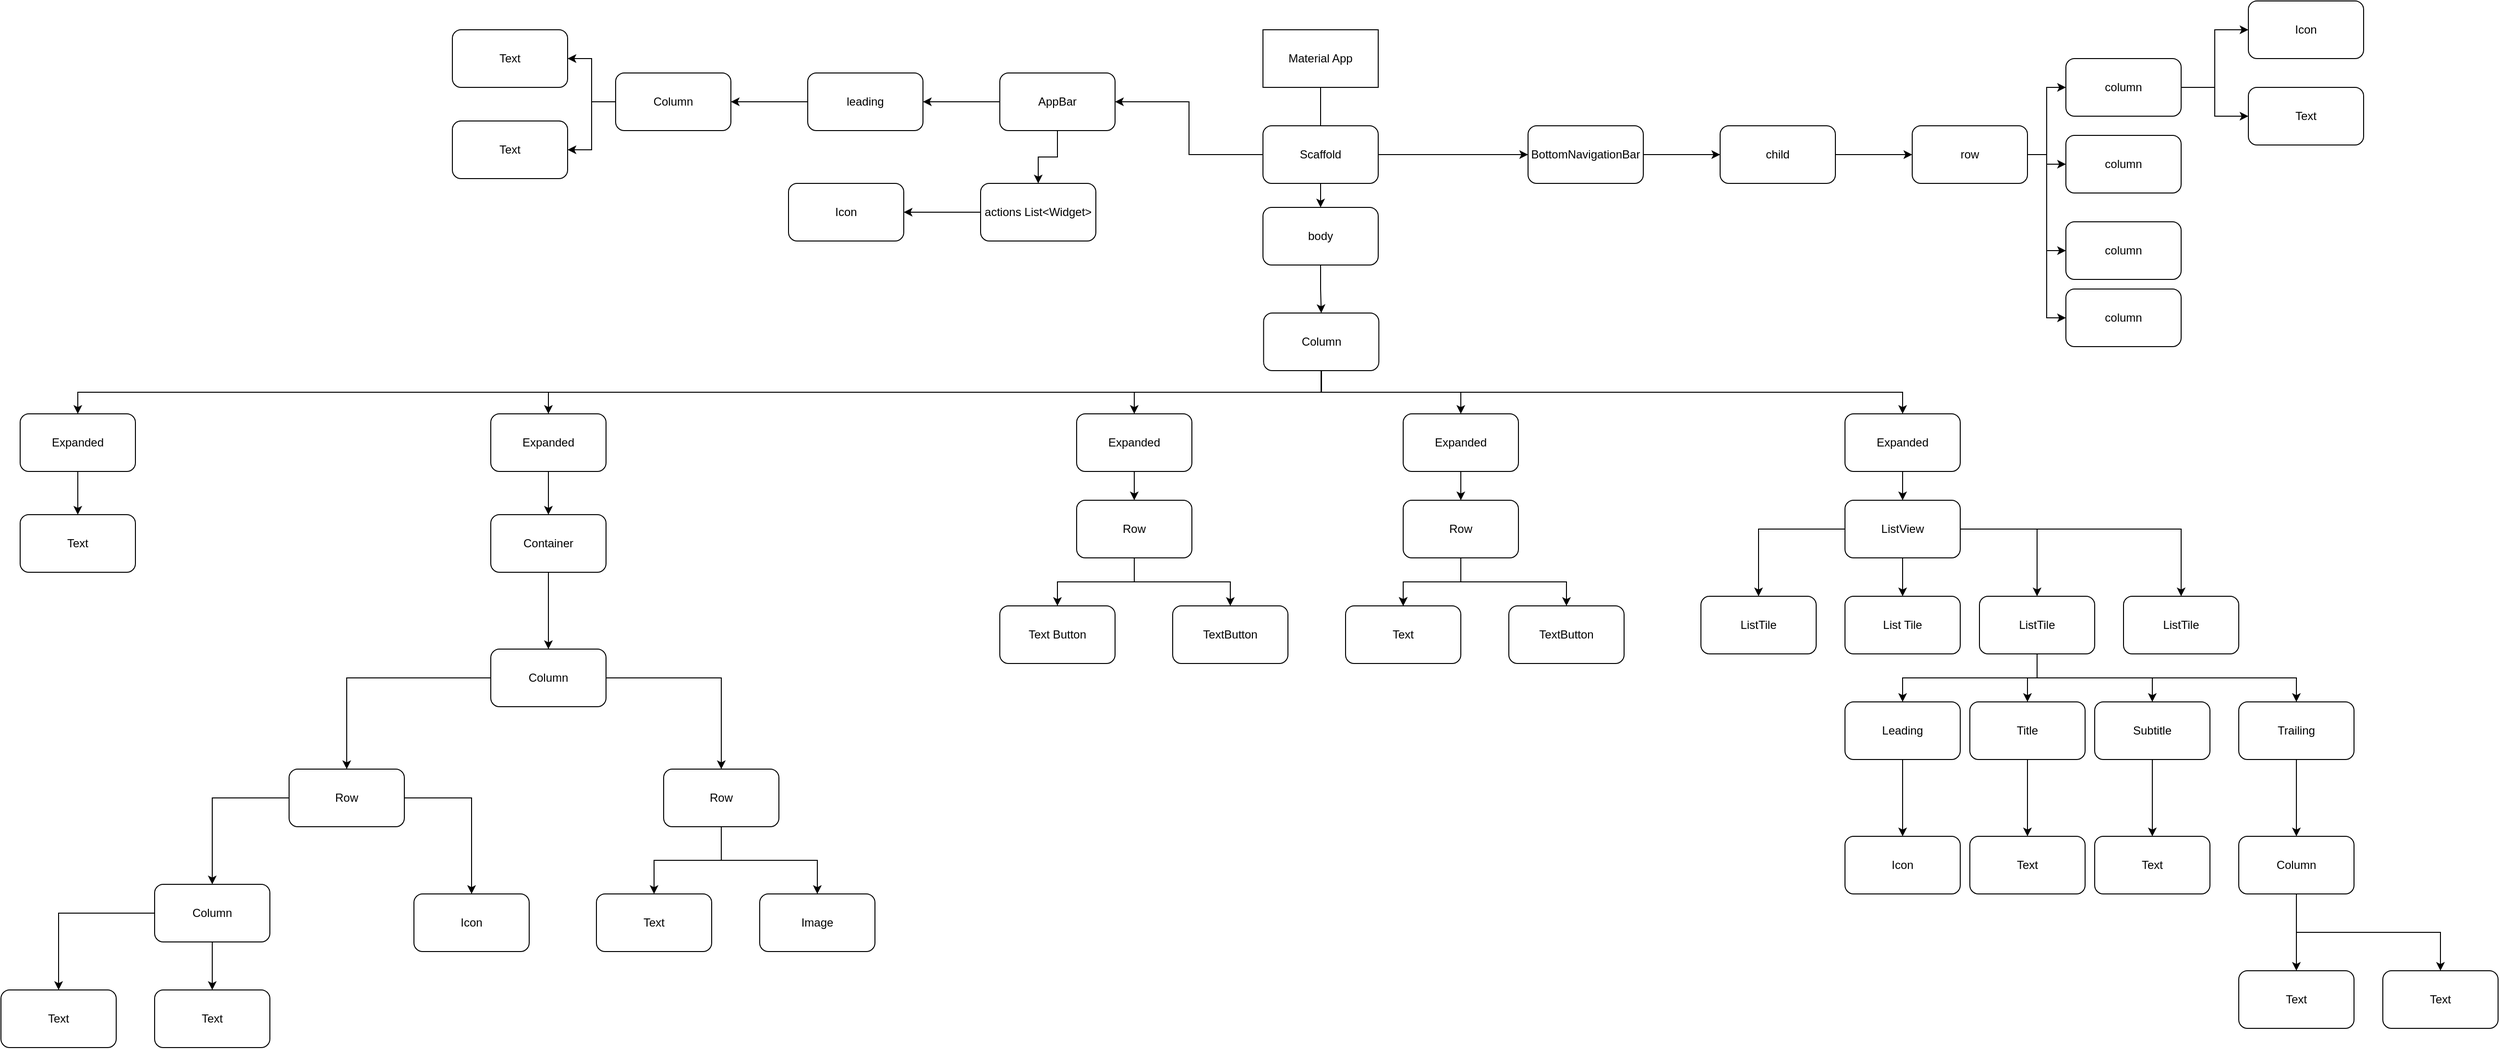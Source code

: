 <mxfile version="14.2.4" type="github">
  <diagram id="XXNjCRcLNOs-_Oih-5JJ" name="Page-1">
    <mxGraphModel dx="3550" dy="2186" grid="1" gridSize="10" guides="1" tooltips="1" connect="1" arrows="1" fold="1" page="1" pageScale="1" pageWidth="1654" pageHeight="1169" math="0" shadow="0">
      <root>
        <mxCell id="0" />
        <mxCell id="1" parent="0" />
        <mxCell id="fsW5h7MfF_Gdu7eXSSQo-9" style="edgeStyle=orthogonalEdgeStyle;rounded=0;orthogonalLoop=1;jettySize=auto;html=1;exitX=0;exitY=0.5;exitDx=0;exitDy=0;entryX=1;entryY=0.5;entryDx=0;entryDy=0;" edge="1" parent="1" source="fsW5h7MfF_Gdu7eXSSQo-3" target="fsW5h7MfF_Gdu7eXSSQo-6">
          <mxGeometry relative="1" as="geometry" />
        </mxCell>
        <mxCell id="fsW5h7MfF_Gdu7eXSSQo-11" style="edgeStyle=orthogonalEdgeStyle;rounded=0;orthogonalLoop=1;jettySize=auto;html=1;exitX=0.5;exitY=1;exitDx=0;exitDy=0;" edge="1" parent="1" source="fsW5h7MfF_Gdu7eXSSQo-3" target="fsW5h7MfF_Gdu7eXSSQo-10">
          <mxGeometry relative="1" as="geometry" />
        </mxCell>
        <mxCell id="fsW5h7MfF_Gdu7eXSSQo-13" style="edgeStyle=orthogonalEdgeStyle;rounded=0;orthogonalLoop=1;jettySize=auto;html=1;exitX=1;exitY=0.5;exitDx=0;exitDy=0;entryX=0;entryY=0.5;entryDx=0;entryDy=0;" edge="1" parent="1" source="fsW5h7MfF_Gdu7eXSSQo-3" target="fsW5h7MfF_Gdu7eXSSQo-14">
          <mxGeometry relative="1" as="geometry">
            <mxPoint x="1130" y="250" as="targetPoint" />
          </mxGeometry>
        </mxCell>
        <mxCell id="fsW5h7MfF_Gdu7eXSSQo-3" value="Scaffold" style="rounded=1;whiteSpace=wrap;html=1;" vertex="1" parent="1">
          <mxGeometry x="854" y="120" width="120" height="60" as="geometry" />
        </mxCell>
        <mxCell id="fsW5h7MfF_Gdu7eXSSQo-4" value="" style="endArrow=none;html=1;exitX=0.5;exitY=0;exitDx=0;exitDy=0;entryX=0.5;entryY=1;entryDx=0;entryDy=0;" edge="1" parent="1" source="fsW5h7MfF_Gdu7eXSSQo-3">
          <mxGeometry width="50" height="50" relative="1" as="geometry">
            <mxPoint x="894" y="70" as="sourcePoint" />
            <mxPoint x="914" y="80" as="targetPoint" />
          </mxGeometry>
        </mxCell>
        <mxCell id="fsW5h7MfF_Gdu7eXSSQo-5" value="Material App" style="rounded=0;whiteSpace=wrap;html=1;" vertex="1" parent="1">
          <mxGeometry x="854" y="20" width="120" height="60" as="geometry" />
        </mxCell>
        <mxCell id="fsW5h7MfF_Gdu7eXSSQo-96" value="" style="edgeStyle=orthogonalEdgeStyle;rounded=0;orthogonalLoop=1;jettySize=auto;html=1;" edge="1" parent="1" source="fsW5h7MfF_Gdu7eXSSQo-6" target="fsW5h7MfF_Gdu7eXSSQo-95">
          <mxGeometry relative="1" as="geometry" />
        </mxCell>
        <mxCell id="fsW5h7MfF_Gdu7eXSSQo-103" style="edgeStyle=orthogonalEdgeStyle;rounded=0;orthogonalLoop=1;jettySize=auto;html=1;exitX=0.5;exitY=1;exitDx=0;exitDy=0;" edge="1" parent="1" source="fsW5h7MfF_Gdu7eXSSQo-6" target="fsW5h7MfF_Gdu7eXSSQo-104">
          <mxGeometry relative="1" as="geometry">
            <mxPoint x="620" y="210" as="targetPoint" />
          </mxGeometry>
        </mxCell>
        <mxCell id="fsW5h7MfF_Gdu7eXSSQo-6" value="AppBar" style="rounded=1;whiteSpace=wrap;html=1;" vertex="1" parent="1">
          <mxGeometry x="580" y="65" width="120" height="60" as="geometry" />
        </mxCell>
        <mxCell id="fsW5h7MfF_Gdu7eXSSQo-15" style="edgeStyle=orthogonalEdgeStyle;rounded=0;orthogonalLoop=1;jettySize=auto;html=1;exitX=0.5;exitY=1;exitDx=0;exitDy=0;" edge="1" parent="1" source="fsW5h7MfF_Gdu7eXSSQo-10" target="fsW5h7MfF_Gdu7eXSSQo-16">
          <mxGeometry relative="1" as="geometry">
            <mxPoint x="914.667" y="345" as="targetPoint" />
          </mxGeometry>
        </mxCell>
        <mxCell id="fsW5h7MfF_Gdu7eXSSQo-10" value="body" style="rounded=1;whiteSpace=wrap;html=1;" vertex="1" parent="1">
          <mxGeometry x="854" y="205" width="120" height="60" as="geometry" />
        </mxCell>
        <mxCell id="fsW5h7MfF_Gdu7eXSSQo-80" value="" style="edgeStyle=orthogonalEdgeStyle;rounded=0;orthogonalLoop=1;jettySize=auto;html=1;" edge="1" parent="1" source="fsW5h7MfF_Gdu7eXSSQo-14" target="fsW5h7MfF_Gdu7eXSSQo-79">
          <mxGeometry relative="1" as="geometry" />
        </mxCell>
        <mxCell id="fsW5h7MfF_Gdu7eXSSQo-14" value="BottomNavigationBar" style="rounded=1;whiteSpace=wrap;html=1;" vertex="1" parent="1">
          <mxGeometry x="1130" y="120" width="120" height="60" as="geometry" />
        </mxCell>
        <mxCell id="fsW5h7MfF_Gdu7eXSSQo-18" value="" style="edgeStyle=orthogonalEdgeStyle;rounded=0;orthogonalLoop=1;jettySize=auto;html=1;exitX=0.5;exitY=1;exitDx=0;exitDy=0;" edge="1" parent="1" source="fsW5h7MfF_Gdu7eXSSQo-16" target="fsW5h7MfF_Gdu7eXSSQo-17">
          <mxGeometry relative="1" as="geometry" />
        </mxCell>
        <mxCell id="fsW5h7MfF_Gdu7eXSSQo-22" value="" style="edgeStyle=orthogonalEdgeStyle;rounded=0;orthogonalLoop=1;jettySize=auto;html=1;exitX=0.5;exitY=1;exitDx=0;exitDy=0;" edge="1" parent="1" source="fsW5h7MfF_Gdu7eXSSQo-16" target="fsW5h7MfF_Gdu7eXSSQo-21">
          <mxGeometry relative="1" as="geometry" />
        </mxCell>
        <mxCell id="fsW5h7MfF_Gdu7eXSSQo-26" value="" style="edgeStyle=orthogonalEdgeStyle;rounded=0;orthogonalLoop=1;jettySize=auto;html=1;exitX=0.5;exitY=1;exitDx=0;exitDy=0;" edge="1" parent="1" source="fsW5h7MfF_Gdu7eXSSQo-16" target="fsW5h7MfF_Gdu7eXSSQo-25">
          <mxGeometry relative="1" as="geometry" />
        </mxCell>
        <mxCell id="fsW5h7MfF_Gdu7eXSSQo-36" value="" style="edgeStyle=orthogonalEdgeStyle;rounded=0;orthogonalLoop=1;jettySize=auto;html=1;exitX=0.5;exitY=1;exitDx=0;exitDy=0;" edge="1" parent="1" source="fsW5h7MfF_Gdu7eXSSQo-16" target="fsW5h7MfF_Gdu7eXSSQo-35">
          <mxGeometry relative="1" as="geometry" />
        </mxCell>
        <mxCell id="fsW5h7MfF_Gdu7eXSSQo-44" style="edgeStyle=orthogonalEdgeStyle;rounded=0;orthogonalLoop=1;jettySize=auto;html=1;exitX=0.5;exitY=1;exitDx=0;exitDy=0;" edge="1" parent="1" source="fsW5h7MfF_Gdu7eXSSQo-16" target="fsW5h7MfF_Gdu7eXSSQo-45">
          <mxGeometry relative="1" as="geometry">
            <mxPoint x="1340" y="420" as="targetPoint" />
          </mxGeometry>
        </mxCell>
        <mxCell id="fsW5h7MfF_Gdu7eXSSQo-16" value="Column" style="rounded=1;whiteSpace=wrap;html=1;" vertex="1" parent="1">
          <mxGeometry x="854.667" y="315" width="120" height="60" as="geometry" />
        </mxCell>
        <mxCell id="fsW5h7MfF_Gdu7eXSSQo-20" value="" style="edgeStyle=orthogonalEdgeStyle;rounded=0;orthogonalLoop=1;jettySize=auto;html=1;exitX=0.5;exitY=1;exitDx=0;exitDy=0;" edge="1" parent="1" source="fsW5h7MfF_Gdu7eXSSQo-17" target="fsW5h7MfF_Gdu7eXSSQo-19">
          <mxGeometry relative="1" as="geometry" />
        </mxCell>
        <mxCell id="fsW5h7MfF_Gdu7eXSSQo-17" value="Expanded" style="whiteSpace=wrap;html=1;rounded=1;" vertex="1" parent="1">
          <mxGeometry x="-440.003" y="420" width="120" height="60" as="geometry" />
        </mxCell>
        <mxCell id="fsW5h7MfF_Gdu7eXSSQo-19" value="Text" style="whiteSpace=wrap;html=1;rounded=1;" vertex="1" parent="1">
          <mxGeometry x="-440.003" y="525" width="120" height="60" as="geometry" />
        </mxCell>
        <mxCell id="fsW5h7MfF_Gdu7eXSSQo-24" value="" style="edgeStyle=orthogonalEdgeStyle;rounded=0;orthogonalLoop=1;jettySize=auto;html=1;" edge="1" parent="1" source="fsW5h7MfF_Gdu7eXSSQo-21" target="fsW5h7MfF_Gdu7eXSSQo-23">
          <mxGeometry relative="1" as="geometry" />
        </mxCell>
        <mxCell id="fsW5h7MfF_Gdu7eXSSQo-21" value="&lt;div&gt;Expanded&lt;/div&gt;" style="rounded=1;whiteSpace=wrap;html=1;" vertex="1" parent="1">
          <mxGeometry x="49.997" y="420" width="120" height="60" as="geometry" />
        </mxCell>
        <mxCell id="fsW5h7MfF_Gdu7eXSSQo-109" value="" style="edgeStyle=orthogonalEdgeStyle;rounded=0;orthogonalLoop=1;jettySize=auto;html=1;" edge="1" parent="1" source="fsW5h7MfF_Gdu7eXSSQo-23" target="fsW5h7MfF_Gdu7eXSSQo-108">
          <mxGeometry relative="1" as="geometry" />
        </mxCell>
        <mxCell id="fsW5h7MfF_Gdu7eXSSQo-23" value="Container" style="rounded=1;whiteSpace=wrap;html=1;" vertex="1" parent="1">
          <mxGeometry x="49.997" y="525" width="120" height="60" as="geometry" />
        </mxCell>
        <mxCell id="fsW5h7MfF_Gdu7eXSSQo-28" value="" style="edgeStyle=orthogonalEdgeStyle;rounded=0;orthogonalLoop=1;jettySize=auto;html=1;exitX=0.5;exitY=1;exitDx=0;exitDy=0;" edge="1" parent="1" source="fsW5h7MfF_Gdu7eXSSQo-25" target="fsW5h7MfF_Gdu7eXSSQo-27">
          <mxGeometry relative="1" as="geometry" />
        </mxCell>
        <mxCell id="fsW5h7MfF_Gdu7eXSSQo-25" value="&lt;div&gt;Expanded&lt;/div&gt;" style="whiteSpace=wrap;html=1;rounded=1;" vertex="1" parent="1">
          <mxGeometry x="659.997" y="420" width="120" height="60" as="geometry" />
        </mxCell>
        <mxCell id="fsW5h7MfF_Gdu7eXSSQo-30" value="" style="edgeStyle=orthogonalEdgeStyle;rounded=0;orthogonalLoop=1;jettySize=auto;html=1;" edge="1" parent="1" source="fsW5h7MfF_Gdu7eXSSQo-27" target="fsW5h7MfF_Gdu7eXSSQo-29">
          <mxGeometry relative="1" as="geometry" />
        </mxCell>
        <mxCell id="fsW5h7MfF_Gdu7eXSSQo-32" value="" style="edgeStyle=orthogonalEdgeStyle;rounded=0;orthogonalLoop=1;jettySize=auto;html=1;" edge="1" parent="1" source="fsW5h7MfF_Gdu7eXSSQo-27" target="fsW5h7MfF_Gdu7eXSSQo-31">
          <mxGeometry relative="1" as="geometry" />
        </mxCell>
        <mxCell id="fsW5h7MfF_Gdu7eXSSQo-27" value="Row" style="whiteSpace=wrap;html=1;rounded=1;" vertex="1" parent="1">
          <mxGeometry x="659.997" y="510" width="120" height="60" as="geometry" />
        </mxCell>
        <mxCell id="fsW5h7MfF_Gdu7eXSSQo-29" value="Text Button" style="whiteSpace=wrap;html=1;rounded=1;" vertex="1" parent="1">
          <mxGeometry x="579.997" y="620" width="120" height="60" as="geometry" />
        </mxCell>
        <mxCell id="fsW5h7MfF_Gdu7eXSSQo-31" value="TextButton" style="whiteSpace=wrap;html=1;rounded=1;" vertex="1" parent="1">
          <mxGeometry x="759.997" y="620" width="120" height="60" as="geometry" />
        </mxCell>
        <mxCell id="fsW5h7MfF_Gdu7eXSSQo-38" value="" style="edgeStyle=orthogonalEdgeStyle;rounded=0;orthogonalLoop=1;jettySize=auto;html=1;" edge="1" parent="1" source="fsW5h7MfF_Gdu7eXSSQo-35" target="fsW5h7MfF_Gdu7eXSSQo-37">
          <mxGeometry relative="1" as="geometry" />
        </mxCell>
        <mxCell id="fsW5h7MfF_Gdu7eXSSQo-35" value="Expanded" style="whiteSpace=wrap;html=1;rounded=1;" vertex="1" parent="1">
          <mxGeometry x="999.997" y="420" width="120" height="60" as="geometry" />
        </mxCell>
        <mxCell id="fsW5h7MfF_Gdu7eXSSQo-40" value="" style="edgeStyle=orthogonalEdgeStyle;rounded=0;orthogonalLoop=1;jettySize=auto;html=1;" edge="1" parent="1" source="fsW5h7MfF_Gdu7eXSSQo-37" target="fsW5h7MfF_Gdu7eXSSQo-39">
          <mxGeometry relative="1" as="geometry" />
        </mxCell>
        <mxCell id="fsW5h7MfF_Gdu7eXSSQo-41" value="" style="edgeStyle=orthogonalEdgeStyle;rounded=0;orthogonalLoop=1;jettySize=auto;html=1;" edge="1" parent="1" source="fsW5h7MfF_Gdu7eXSSQo-37" target="fsW5h7MfF_Gdu7eXSSQo-39">
          <mxGeometry relative="1" as="geometry" />
        </mxCell>
        <mxCell id="fsW5h7MfF_Gdu7eXSSQo-43" style="edgeStyle=orthogonalEdgeStyle;rounded=0;orthogonalLoop=1;jettySize=auto;html=1;exitX=0.5;exitY=1;exitDx=0;exitDy=0;entryX=0.5;entryY=0;entryDx=0;entryDy=0;" edge="1" parent="1" source="fsW5h7MfF_Gdu7eXSSQo-37" target="fsW5h7MfF_Gdu7eXSSQo-42">
          <mxGeometry relative="1" as="geometry" />
        </mxCell>
        <mxCell id="fsW5h7MfF_Gdu7eXSSQo-37" value="&lt;div&gt;Row&lt;/div&gt;" style="whiteSpace=wrap;html=1;rounded=1;" vertex="1" parent="1">
          <mxGeometry x="999.997" y="510" width="120" height="60" as="geometry" />
        </mxCell>
        <mxCell id="fsW5h7MfF_Gdu7eXSSQo-39" value="Text" style="whiteSpace=wrap;html=1;rounded=1;" vertex="1" parent="1">
          <mxGeometry x="939.997" y="620" width="120" height="60" as="geometry" />
        </mxCell>
        <mxCell id="fsW5h7MfF_Gdu7eXSSQo-42" value="TextButton" style="whiteSpace=wrap;html=1;rounded=1;" vertex="1" parent="1">
          <mxGeometry x="1109.997" y="620" width="120" height="60" as="geometry" />
        </mxCell>
        <mxCell id="fsW5h7MfF_Gdu7eXSSQo-47" value="" style="edgeStyle=orthogonalEdgeStyle;rounded=0;orthogonalLoop=1;jettySize=auto;html=1;" edge="1" parent="1" source="fsW5h7MfF_Gdu7eXSSQo-45" target="fsW5h7MfF_Gdu7eXSSQo-46">
          <mxGeometry relative="1" as="geometry" />
        </mxCell>
        <mxCell id="fsW5h7MfF_Gdu7eXSSQo-45" value="&lt;div&gt;Expanded&lt;/div&gt;" style="rounded=1;whiteSpace=wrap;html=1;" vertex="1" parent="1">
          <mxGeometry x="1460" y="420" width="120" height="60" as="geometry" />
        </mxCell>
        <mxCell id="fsW5h7MfF_Gdu7eXSSQo-49" value="" style="edgeStyle=orthogonalEdgeStyle;rounded=0;orthogonalLoop=1;jettySize=auto;html=1;" edge="1" parent="1" source="fsW5h7MfF_Gdu7eXSSQo-46" target="fsW5h7MfF_Gdu7eXSSQo-48">
          <mxGeometry relative="1" as="geometry" />
        </mxCell>
        <mxCell id="fsW5h7MfF_Gdu7eXSSQo-51" value="" style="edgeStyle=orthogonalEdgeStyle;rounded=0;orthogonalLoop=1;jettySize=auto;html=1;" edge="1" parent="1" source="fsW5h7MfF_Gdu7eXSSQo-46" target="fsW5h7MfF_Gdu7eXSSQo-50">
          <mxGeometry relative="1" as="geometry" />
        </mxCell>
        <mxCell id="fsW5h7MfF_Gdu7eXSSQo-53" value="" style="edgeStyle=orthogonalEdgeStyle;rounded=0;orthogonalLoop=1;jettySize=auto;html=1;" edge="1" parent="1" source="fsW5h7MfF_Gdu7eXSSQo-46" target="fsW5h7MfF_Gdu7eXSSQo-52">
          <mxGeometry relative="1" as="geometry" />
        </mxCell>
        <mxCell id="fsW5h7MfF_Gdu7eXSSQo-55" style="edgeStyle=orthogonalEdgeStyle;rounded=0;orthogonalLoop=1;jettySize=auto;html=1;exitX=1;exitY=0.5;exitDx=0;exitDy=0;entryX=0.5;entryY=0;entryDx=0;entryDy=0;" edge="1" parent="1" source="fsW5h7MfF_Gdu7eXSSQo-46" target="fsW5h7MfF_Gdu7eXSSQo-54">
          <mxGeometry relative="1" as="geometry" />
        </mxCell>
        <mxCell id="fsW5h7MfF_Gdu7eXSSQo-46" value="ListView" style="whiteSpace=wrap;html=1;rounded=1;" vertex="1" parent="1">
          <mxGeometry x="1460" y="510" width="120" height="60" as="geometry" />
        </mxCell>
        <mxCell id="fsW5h7MfF_Gdu7eXSSQo-48" value="ListTile" style="whiteSpace=wrap;html=1;rounded=1;" vertex="1" parent="1">
          <mxGeometry x="1310" y="610" width="120" height="60" as="geometry" />
        </mxCell>
        <mxCell id="fsW5h7MfF_Gdu7eXSSQo-50" value="List Tile" style="whiteSpace=wrap;html=1;rounded=1;" vertex="1" parent="1">
          <mxGeometry x="1460" y="610" width="120" height="60" as="geometry" />
        </mxCell>
        <mxCell id="fsW5h7MfF_Gdu7eXSSQo-59" value="" style="edgeStyle=orthogonalEdgeStyle;rounded=0;orthogonalLoop=1;jettySize=auto;html=1;exitX=0.5;exitY=1;exitDx=0;exitDy=0;" edge="1" parent="1" source="fsW5h7MfF_Gdu7eXSSQo-52" target="fsW5h7MfF_Gdu7eXSSQo-58">
          <mxGeometry relative="1" as="geometry" />
        </mxCell>
        <mxCell id="fsW5h7MfF_Gdu7eXSSQo-61" value="" style="edgeStyle=orthogonalEdgeStyle;rounded=0;orthogonalLoop=1;jettySize=auto;html=1;" edge="1" parent="1" source="fsW5h7MfF_Gdu7eXSSQo-52" target="fsW5h7MfF_Gdu7eXSSQo-60">
          <mxGeometry relative="1" as="geometry" />
        </mxCell>
        <mxCell id="fsW5h7MfF_Gdu7eXSSQo-63" style="edgeStyle=orthogonalEdgeStyle;rounded=0;orthogonalLoop=1;jettySize=auto;html=1;exitX=0.5;exitY=1;exitDx=0;exitDy=0;entryX=0.5;entryY=0;entryDx=0;entryDy=0;" edge="1" parent="1" source="fsW5h7MfF_Gdu7eXSSQo-52" target="fsW5h7MfF_Gdu7eXSSQo-62">
          <mxGeometry relative="1" as="geometry" />
        </mxCell>
        <mxCell id="fsW5h7MfF_Gdu7eXSSQo-64" style="edgeStyle=orthogonalEdgeStyle;rounded=0;orthogonalLoop=1;jettySize=auto;html=1;exitX=0.5;exitY=1;exitDx=0;exitDy=0;" edge="1" parent="1" source="fsW5h7MfF_Gdu7eXSSQo-52" target="fsW5h7MfF_Gdu7eXSSQo-65">
          <mxGeometry relative="1" as="geometry">
            <mxPoint x="1920" y="730" as="targetPoint" />
          </mxGeometry>
        </mxCell>
        <mxCell id="fsW5h7MfF_Gdu7eXSSQo-52" value="ListTile" style="whiteSpace=wrap;html=1;rounded=1;" vertex="1" parent="1">
          <mxGeometry x="1600" y="610" width="120" height="60" as="geometry" />
        </mxCell>
        <mxCell id="fsW5h7MfF_Gdu7eXSSQo-54" value="ListTile" style="whiteSpace=wrap;html=1;rounded=1;" vertex="1" parent="1">
          <mxGeometry x="1750" y="610" width="120" height="60" as="geometry" />
        </mxCell>
        <mxCell id="fsW5h7MfF_Gdu7eXSSQo-77" value="" style="edgeStyle=orthogonalEdgeStyle;rounded=0;orthogonalLoop=1;jettySize=auto;html=1;" edge="1" parent="1" source="fsW5h7MfF_Gdu7eXSSQo-58" target="fsW5h7MfF_Gdu7eXSSQo-76">
          <mxGeometry relative="1" as="geometry" />
        </mxCell>
        <mxCell id="fsW5h7MfF_Gdu7eXSSQo-58" value="Leading" style="whiteSpace=wrap;html=1;rounded=1;" vertex="1" parent="1">
          <mxGeometry x="1460" y="720" width="120" height="60" as="geometry" />
        </mxCell>
        <mxCell id="fsW5h7MfF_Gdu7eXSSQo-75" value="" style="edgeStyle=orthogonalEdgeStyle;rounded=0;orthogonalLoop=1;jettySize=auto;html=1;" edge="1" parent="1" source="fsW5h7MfF_Gdu7eXSSQo-60" target="fsW5h7MfF_Gdu7eXSSQo-74">
          <mxGeometry relative="1" as="geometry" />
        </mxCell>
        <mxCell id="fsW5h7MfF_Gdu7eXSSQo-60" value="Title" style="whiteSpace=wrap;html=1;rounded=1;" vertex="1" parent="1">
          <mxGeometry x="1590" y="720" width="120" height="60" as="geometry" />
        </mxCell>
        <mxCell id="fsW5h7MfF_Gdu7eXSSQo-73" value="" style="edgeStyle=orthogonalEdgeStyle;rounded=0;orthogonalLoop=1;jettySize=auto;html=1;" edge="1" parent="1" source="fsW5h7MfF_Gdu7eXSSQo-62" target="fsW5h7MfF_Gdu7eXSSQo-72">
          <mxGeometry relative="1" as="geometry" />
        </mxCell>
        <mxCell id="fsW5h7MfF_Gdu7eXSSQo-62" value="Subtitle" style="whiteSpace=wrap;html=1;rounded=1;" vertex="1" parent="1">
          <mxGeometry x="1720" y="720" width="120" height="60" as="geometry" />
        </mxCell>
        <mxCell id="fsW5h7MfF_Gdu7eXSSQo-67" value="" style="edgeStyle=orthogonalEdgeStyle;rounded=0;orthogonalLoop=1;jettySize=auto;html=1;" edge="1" parent="1" source="fsW5h7MfF_Gdu7eXSSQo-65" target="fsW5h7MfF_Gdu7eXSSQo-66">
          <mxGeometry relative="1" as="geometry" />
        </mxCell>
        <mxCell id="fsW5h7MfF_Gdu7eXSSQo-65" value="Trailing" style="rounded=1;whiteSpace=wrap;html=1;" vertex="1" parent="1">
          <mxGeometry x="1870" y="720" width="120" height="60" as="geometry" />
        </mxCell>
        <mxCell id="fsW5h7MfF_Gdu7eXSSQo-69" value="" style="edgeStyle=orthogonalEdgeStyle;rounded=0;orthogonalLoop=1;jettySize=auto;html=1;" edge="1" parent="1" source="fsW5h7MfF_Gdu7eXSSQo-66" target="fsW5h7MfF_Gdu7eXSSQo-68">
          <mxGeometry relative="1" as="geometry" />
        </mxCell>
        <mxCell id="fsW5h7MfF_Gdu7eXSSQo-71" style="edgeStyle=orthogonalEdgeStyle;rounded=0;orthogonalLoop=1;jettySize=auto;html=1;exitX=0.5;exitY=1;exitDx=0;exitDy=0;entryX=0.5;entryY=0;entryDx=0;entryDy=0;" edge="1" parent="1" source="fsW5h7MfF_Gdu7eXSSQo-66" target="fsW5h7MfF_Gdu7eXSSQo-70">
          <mxGeometry relative="1" as="geometry" />
        </mxCell>
        <mxCell id="fsW5h7MfF_Gdu7eXSSQo-66" value="Column" style="whiteSpace=wrap;html=1;rounded=1;" vertex="1" parent="1">
          <mxGeometry x="1870" y="860" width="120" height="60" as="geometry" />
        </mxCell>
        <mxCell id="fsW5h7MfF_Gdu7eXSSQo-68" value="Text" style="whiteSpace=wrap;html=1;rounded=1;" vertex="1" parent="1">
          <mxGeometry x="1870" y="1000" width="120" height="60" as="geometry" />
        </mxCell>
        <mxCell id="fsW5h7MfF_Gdu7eXSSQo-70" value="Text" style="whiteSpace=wrap;html=1;rounded=1;" vertex="1" parent="1">
          <mxGeometry x="2020" y="1000" width="120" height="60" as="geometry" />
        </mxCell>
        <mxCell id="fsW5h7MfF_Gdu7eXSSQo-72" value="Text" style="whiteSpace=wrap;html=1;rounded=1;" vertex="1" parent="1">
          <mxGeometry x="1720" y="860" width="120" height="60" as="geometry" />
        </mxCell>
        <mxCell id="fsW5h7MfF_Gdu7eXSSQo-74" value="Text" style="whiteSpace=wrap;html=1;rounded=1;" vertex="1" parent="1">
          <mxGeometry x="1590" y="860" width="120" height="60" as="geometry" />
        </mxCell>
        <mxCell id="fsW5h7MfF_Gdu7eXSSQo-76" value="Icon" style="whiteSpace=wrap;html=1;rounded=1;" vertex="1" parent="1">
          <mxGeometry x="1460" y="860" width="120" height="60" as="geometry" />
        </mxCell>
        <mxCell id="fsW5h7MfF_Gdu7eXSSQo-82" value="" style="edgeStyle=orthogonalEdgeStyle;rounded=0;orthogonalLoop=1;jettySize=auto;html=1;" edge="1" parent="1" source="fsW5h7MfF_Gdu7eXSSQo-79" target="fsW5h7MfF_Gdu7eXSSQo-81">
          <mxGeometry relative="1" as="geometry" />
        </mxCell>
        <mxCell id="fsW5h7MfF_Gdu7eXSSQo-79" value="child" style="whiteSpace=wrap;html=1;rounded=1;" vertex="1" parent="1">
          <mxGeometry x="1330" y="120" width="120" height="60" as="geometry" />
        </mxCell>
        <mxCell id="fsW5h7MfF_Gdu7eXSSQo-84" value="" style="edgeStyle=orthogonalEdgeStyle;rounded=0;orthogonalLoop=1;jettySize=auto;html=1;entryX=0;entryY=0.5;entryDx=0;entryDy=0;" edge="1" parent="1" source="fsW5h7MfF_Gdu7eXSSQo-81" target="fsW5h7MfF_Gdu7eXSSQo-83">
          <mxGeometry relative="1" as="geometry" />
        </mxCell>
        <mxCell id="fsW5h7MfF_Gdu7eXSSQo-86" style="edgeStyle=orthogonalEdgeStyle;rounded=0;orthogonalLoop=1;jettySize=auto;html=1;exitX=1;exitY=0.5;exitDx=0;exitDy=0;entryX=0;entryY=0.5;entryDx=0;entryDy=0;" edge="1" parent="1" source="fsW5h7MfF_Gdu7eXSSQo-81" target="fsW5h7MfF_Gdu7eXSSQo-85">
          <mxGeometry relative="1" as="geometry" />
        </mxCell>
        <mxCell id="fsW5h7MfF_Gdu7eXSSQo-88" style="edgeStyle=orthogonalEdgeStyle;rounded=0;orthogonalLoop=1;jettySize=auto;html=1;exitX=1;exitY=0.5;exitDx=0;exitDy=0;entryX=0;entryY=0.5;entryDx=0;entryDy=0;" edge="1" parent="1" source="fsW5h7MfF_Gdu7eXSSQo-81" target="fsW5h7MfF_Gdu7eXSSQo-87">
          <mxGeometry relative="1" as="geometry" />
        </mxCell>
        <mxCell id="fsW5h7MfF_Gdu7eXSSQo-90" style="edgeStyle=orthogonalEdgeStyle;rounded=0;orthogonalLoop=1;jettySize=auto;html=1;exitX=1;exitY=0.5;exitDx=0;exitDy=0;entryX=0;entryY=0.5;entryDx=0;entryDy=0;" edge="1" parent="1" source="fsW5h7MfF_Gdu7eXSSQo-81" target="fsW5h7MfF_Gdu7eXSSQo-89">
          <mxGeometry relative="1" as="geometry" />
        </mxCell>
        <mxCell id="fsW5h7MfF_Gdu7eXSSQo-81" value="row" style="whiteSpace=wrap;html=1;rounded=1;" vertex="1" parent="1">
          <mxGeometry x="1530" y="120" width="120" height="60" as="geometry" />
        </mxCell>
        <mxCell id="fsW5h7MfF_Gdu7eXSSQo-92" value="" style="edgeStyle=orthogonalEdgeStyle;rounded=0;orthogonalLoop=1;jettySize=auto;html=1;entryX=0;entryY=0.5;entryDx=0;entryDy=0;" edge="1" parent="1" source="fsW5h7MfF_Gdu7eXSSQo-83" target="fsW5h7MfF_Gdu7eXSSQo-91">
          <mxGeometry relative="1" as="geometry" />
        </mxCell>
        <mxCell id="fsW5h7MfF_Gdu7eXSSQo-94" style="edgeStyle=orthogonalEdgeStyle;rounded=0;orthogonalLoop=1;jettySize=auto;html=1;exitX=1;exitY=0.5;exitDx=0;exitDy=0;entryX=0;entryY=0.5;entryDx=0;entryDy=0;" edge="1" parent="1" source="fsW5h7MfF_Gdu7eXSSQo-83" target="fsW5h7MfF_Gdu7eXSSQo-93">
          <mxGeometry relative="1" as="geometry" />
        </mxCell>
        <mxCell id="fsW5h7MfF_Gdu7eXSSQo-83" value="column" style="whiteSpace=wrap;html=1;rounded=1;" vertex="1" parent="1">
          <mxGeometry x="1690" y="50" width="120" height="60" as="geometry" />
        </mxCell>
        <mxCell id="fsW5h7MfF_Gdu7eXSSQo-85" value="column" style="whiteSpace=wrap;html=1;rounded=1;" vertex="1" parent="1">
          <mxGeometry x="1690" y="130" width="120" height="60" as="geometry" />
        </mxCell>
        <mxCell id="fsW5h7MfF_Gdu7eXSSQo-87" value="column" style="whiteSpace=wrap;html=1;rounded=1;" vertex="1" parent="1">
          <mxGeometry x="1690" y="220" width="120" height="60" as="geometry" />
        </mxCell>
        <mxCell id="fsW5h7MfF_Gdu7eXSSQo-89" value="column" style="whiteSpace=wrap;html=1;rounded=1;" vertex="1" parent="1">
          <mxGeometry x="1690" y="290" width="120" height="60" as="geometry" />
        </mxCell>
        <mxCell id="fsW5h7MfF_Gdu7eXSSQo-91" value="Icon" style="whiteSpace=wrap;html=1;rounded=1;" vertex="1" parent="1">
          <mxGeometry x="1880" y="-10" width="120" height="60" as="geometry" />
        </mxCell>
        <mxCell id="fsW5h7MfF_Gdu7eXSSQo-93" value="Text" style="whiteSpace=wrap;html=1;rounded=1;" vertex="1" parent="1">
          <mxGeometry x="1880" y="80" width="120" height="60" as="geometry" />
        </mxCell>
        <mxCell id="fsW5h7MfF_Gdu7eXSSQo-98" value="" style="edgeStyle=orthogonalEdgeStyle;rounded=0;orthogonalLoop=1;jettySize=auto;html=1;" edge="1" parent="1" source="fsW5h7MfF_Gdu7eXSSQo-95" target="fsW5h7MfF_Gdu7eXSSQo-97">
          <mxGeometry relative="1" as="geometry" />
        </mxCell>
        <mxCell id="fsW5h7MfF_Gdu7eXSSQo-95" value="leading" style="whiteSpace=wrap;html=1;rounded=1;" vertex="1" parent="1">
          <mxGeometry x="380" y="65" width="120" height="60" as="geometry" />
        </mxCell>
        <mxCell id="fsW5h7MfF_Gdu7eXSSQo-100" value="" style="edgeStyle=orthogonalEdgeStyle;rounded=0;orthogonalLoop=1;jettySize=auto;html=1;" edge="1" parent="1" source="fsW5h7MfF_Gdu7eXSSQo-97" target="fsW5h7MfF_Gdu7eXSSQo-99">
          <mxGeometry relative="1" as="geometry" />
        </mxCell>
        <mxCell id="fsW5h7MfF_Gdu7eXSSQo-102" value="" style="edgeStyle=orthogonalEdgeStyle;rounded=0;orthogonalLoop=1;jettySize=auto;html=1;" edge="1" parent="1" source="fsW5h7MfF_Gdu7eXSSQo-97" target="fsW5h7MfF_Gdu7eXSSQo-101">
          <mxGeometry relative="1" as="geometry" />
        </mxCell>
        <mxCell id="fsW5h7MfF_Gdu7eXSSQo-97" value="Column" style="whiteSpace=wrap;html=1;rounded=1;" vertex="1" parent="1">
          <mxGeometry x="180" y="65" width="120" height="60" as="geometry" />
        </mxCell>
        <mxCell id="fsW5h7MfF_Gdu7eXSSQo-99" value="Text" style="whiteSpace=wrap;html=1;rounded=1;" vertex="1" parent="1">
          <mxGeometry x="10" y="20" width="120" height="60" as="geometry" />
        </mxCell>
        <mxCell id="fsW5h7MfF_Gdu7eXSSQo-101" value="Text" style="whiteSpace=wrap;html=1;rounded=1;" vertex="1" parent="1">
          <mxGeometry x="10" y="115" width="120" height="60" as="geometry" />
        </mxCell>
        <mxCell id="fsW5h7MfF_Gdu7eXSSQo-106" value="" style="edgeStyle=orthogonalEdgeStyle;rounded=0;orthogonalLoop=1;jettySize=auto;html=1;" edge="1" parent="1" source="fsW5h7MfF_Gdu7eXSSQo-104" target="fsW5h7MfF_Gdu7eXSSQo-105">
          <mxGeometry relative="1" as="geometry" />
        </mxCell>
        <mxCell id="fsW5h7MfF_Gdu7eXSSQo-104" value="actions List&amp;lt;Widget&amp;gt;" style="rounded=1;whiteSpace=wrap;html=1;" vertex="1" parent="1">
          <mxGeometry x="560" y="180" width="120" height="60" as="geometry" />
        </mxCell>
        <mxCell id="fsW5h7MfF_Gdu7eXSSQo-105" value="Icon" style="whiteSpace=wrap;html=1;rounded=1;" vertex="1" parent="1">
          <mxGeometry x="360" y="180" width="120" height="60" as="geometry" />
        </mxCell>
        <mxCell id="fsW5h7MfF_Gdu7eXSSQo-111" value="" style="edgeStyle=orthogonalEdgeStyle;rounded=0;orthogonalLoop=1;jettySize=auto;html=1;" edge="1" parent="1" source="fsW5h7MfF_Gdu7eXSSQo-108" target="fsW5h7MfF_Gdu7eXSSQo-110">
          <mxGeometry relative="1" as="geometry" />
        </mxCell>
        <mxCell id="fsW5h7MfF_Gdu7eXSSQo-113" value="" style="edgeStyle=orthogonalEdgeStyle;rounded=0;orthogonalLoop=1;jettySize=auto;html=1;" edge="1" parent="1" source="fsW5h7MfF_Gdu7eXSSQo-108" target="fsW5h7MfF_Gdu7eXSSQo-112">
          <mxGeometry relative="1" as="geometry" />
        </mxCell>
        <mxCell id="fsW5h7MfF_Gdu7eXSSQo-108" value="Column" style="whiteSpace=wrap;html=1;rounded=1;" vertex="1" parent="1">
          <mxGeometry x="49.997" y="665" width="120" height="60" as="geometry" />
        </mxCell>
        <mxCell id="fsW5h7MfF_Gdu7eXSSQo-115" value="" style="edgeStyle=orthogonalEdgeStyle;rounded=0;orthogonalLoop=1;jettySize=auto;html=1;" edge="1" parent="1" source="fsW5h7MfF_Gdu7eXSSQo-110" target="fsW5h7MfF_Gdu7eXSSQo-114">
          <mxGeometry relative="1" as="geometry" />
        </mxCell>
        <mxCell id="fsW5h7MfF_Gdu7eXSSQo-117" value="" style="edgeStyle=orthogonalEdgeStyle;rounded=0;orthogonalLoop=1;jettySize=auto;html=1;" edge="1" parent="1" source="fsW5h7MfF_Gdu7eXSSQo-110" target="fsW5h7MfF_Gdu7eXSSQo-116">
          <mxGeometry relative="1" as="geometry" />
        </mxCell>
        <mxCell id="fsW5h7MfF_Gdu7eXSSQo-110" value="Row" style="whiteSpace=wrap;html=1;rounded=1;" vertex="1" parent="1">
          <mxGeometry x="-160.003" y="790" width="120" height="60" as="geometry" />
        </mxCell>
        <mxCell id="fsW5h7MfF_Gdu7eXSSQo-123" value="" style="edgeStyle=orthogonalEdgeStyle;rounded=0;orthogonalLoop=1;jettySize=auto;html=1;" edge="1" parent="1" source="fsW5h7MfF_Gdu7eXSSQo-112" target="fsW5h7MfF_Gdu7eXSSQo-122">
          <mxGeometry relative="1" as="geometry" />
        </mxCell>
        <mxCell id="fsW5h7MfF_Gdu7eXSSQo-125" style="edgeStyle=orthogonalEdgeStyle;rounded=0;orthogonalLoop=1;jettySize=auto;html=1;exitX=0.5;exitY=1;exitDx=0;exitDy=0;entryX=0.5;entryY=0;entryDx=0;entryDy=0;" edge="1" parent="1" source="fsW5h7MfF_Gdu7eXSSQo-112" target="fsW5h7MfF_Gdu7eXSSQo-124">
          <mxGeometry relative="1" as="geometry" />
        </mxCell>
        <mxCell id="fsW5h7MfF_Gdu7eXSSQo-112" value="Row" style="whiteSpace=wrap;html=1;rounded=1;" vertex="1" parent="1">
          <mxGeometry x="229.997" y="790" width="120" height="60" as="geometry" />
        </mxCell>
        <mxCell id="fsW5h7MfF_Gdu7eXSSQo-119" value="" style="edgeStyle=orthogonalEdgeStyle;rounded=0;orthogonalLoop=1;jettySize=auto;html=1;" edge="1" parent="1" source="fsW5h7MfF_Gdu7eXSSQo-114" target="fsW5h7MfF_Gdu7eXSSQo-118">
          <mxGeometry relative="1" as="geometry" />
        </mxCell>
        <mxCell id="fsW5h7MfF_Gdu7eXSSQo-121" value="" style="edgeStyle=orthogonalEdgeStyle;rounded=0;orthogonalLoop=1;jettySize=auto;html=1;" edge="1" parent="1" source="fsW5h7MfF_Gdu7eXSSQo-114" target="fsW5h7MfF_Gdu7eXSSQo-120">
          <mxGeometry relative="1" as="geometry" />
        </mxCell>
        <mxCell id="fsW5h7MfF_Gdu7eXSSQo-114" value="Column" style="whiteSpace=wrap;html=1;rounded=1;" vertex="1" parent="1">
          <mxGeometry x="-300.003" y="910" width="120" height="60" as="geometry" />
        </mxCell>
        <mxCell id="fsW5h7MfF_Gdu7eXSSQo-116" value="Icon" style="whiteSpace=wrap;html=1;rounded=1;" vertex="1" parent="1">
          <mxGeometry x="-30.003" y="920" width="120" height="60" as="geometry" />
        </mxCell>
        <mxCell id="fsW5h7MfF_Gdu7eXSSQo-118" value="Text" style="whiteSpace=wrap;html=1;rounded=1;" vertex="1" parent="1">
          <mxGeometry x="-460.003" y="1020" width="120" height="60" as="geometry" />
        </mxCell>
        <mxCell id="fsW5h7MfF_Gdu7eXSSQo-120" value="Text" style="whiteSpace=wrap;html=1;rounded=1;" vertex="1" parent="1">
          <mxGeometry x="-300.003" y="1020" width="120" height="60" as="geometry" />
        </mxCell>
        <mxCell id="fsW5h7MfF_Gdu7eXSSQo-122" value="Text" style="whiteSpace=wrap;html=1;rounded=1;" vertex="1" parent="1">
          <mxGeometry x="159.997" y="920" width="120" height="60" as="geometry" />
        </mxCell>
        <mxCell id="fsW5h7MfF_Gdu7eXSSQo-124" value="Image" style="whiteSpace=wrap;html=1;rounded=1;" vertex="1" parent="1">
          <mxGeometry x="329.997" y="920" width="120" height="60" as="geometry" />
        </mxCell>
      </root>
    </mxGraphModel>
  </diagram>
</mxfile>
